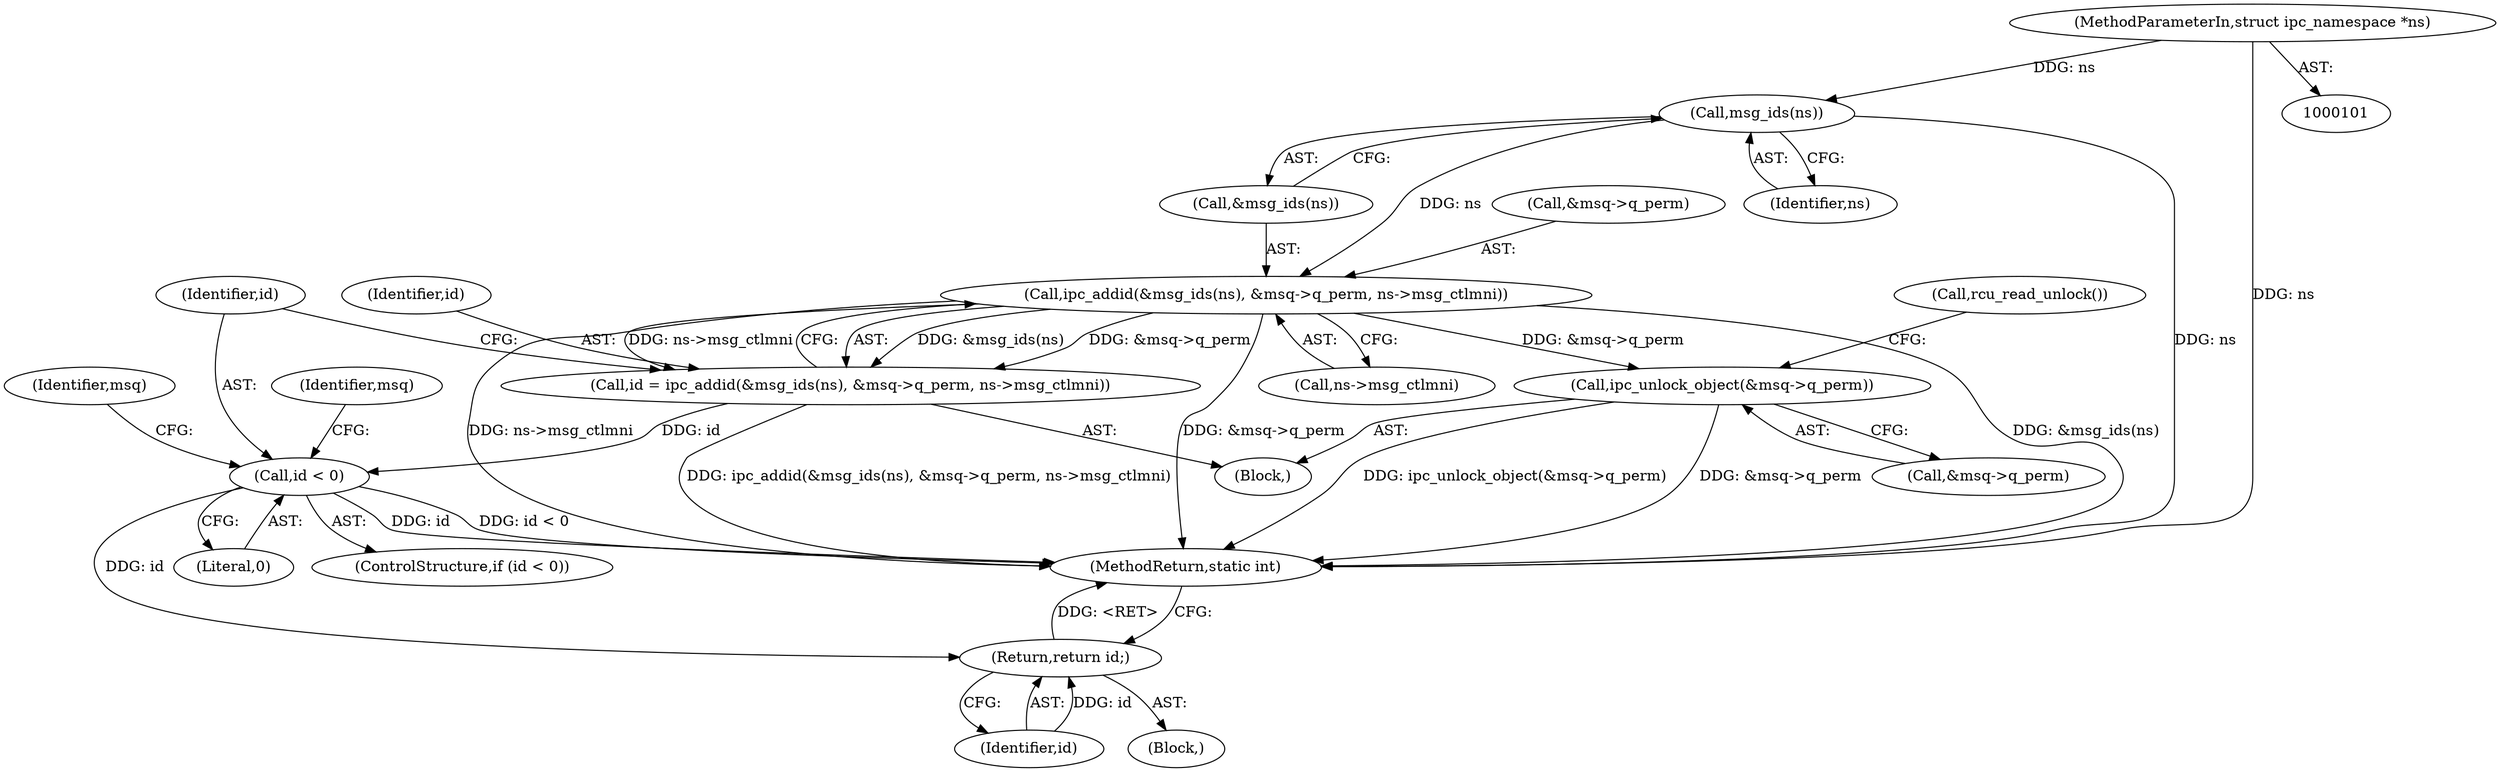 digraph "0_linux_b9a532277938798b53178d5a66af6e2915cb27cf@pointer" {
"1000171" [label="(Call,msg_ids(ns))"];
"1000102" [label="(MethodParameterIn,struct ipc_namespace *ns)"];
"1000169" [label="(Call,ipc_addid(&msg_ids(ns), &msq->q_perm, ns->msg_ctlmni))"];
"1000167" [label="(Call,id = ipc_addid(&msg_ids(ns), &msq->q_perm, ns->msg_ctlmni))"];
"1000181" [label="(Call,id < 0)"];
"1000188" [label="(Return,return id;)"];
"1000244" [label="(Call,ipc_unlock_object(&msq->q_perm))"];
"1000104" [label="(Block,)"];
"1000177" [label="(Call,ns->msg_ctlmni)"];
"1000172" [label="(Identifier,ns)"];
"1000167" [label="(Call,id = ipc_addid(&msg_ids(ns), &msq->q_perm, ns->msg_ctlmni))"];
"1000170" [label="(Call,&msg_ids(ns))"];
"1000102" [label="(MethodParameterIn,struct ipc_namespace *ns)"];
"1000181" [label="(Call,id < 0)"];
"1000192" [label="(Identifier,msq)"];
"1000189" [label="(Identifier,id)"];
"1000249" [label="(Call,rcu_read_unlock())"];
"1000171" [label="(Call,msg_ids(ns))"];
"1000169" [label="(Call,ipc_addid(&msg_ids(ns), &msq->q_perm, ns->msg_ctlmni))"];
"1000183" [label="(Literal,0)"];
"1000188" [label="(Return,return id;)"];
"1000168" [label="(Identifier,id)"];
"1000256" [label="(MethodReturn,static int)"];
"1000186" [label="(Identifier,msq)"];
"1000173" [label="(Call,&msq->q_perm)"];
"1000245" [label="(Call,&msq->q_perm)"];
"1000182" [label="(Identifier,id)"];
"1000180" [label="(ControlStructure,if (id < 0))"];
"1000244" [label="(Call,ipc_unlock_object(&msq->q_perm))"];
"1000184" [label="(Block,)"];
"1000171" -> "1000170"  [label="AST: "];
"1000171" -> "1000172"  [label="CFG: "];
"1000172" -> "1000171"  [label="AST: "];
"1000170" -> "1000171"  [label="CFG: "];
"1000171" -> "1000256"  [label="DDG: ns"];
"1000171" -> "1000169"  [label="DDG: ns"];
"1000102" -> "1000171"  [label="DDG: ns"];
"1000102" -> "1000101"  [label="AST: "];
"1000102" -> "1000256"  [label="DDG: ns"];
"1000169" -> "1000167"  [label="AST: "];
"1000169" -> "1000177"  [label="CFG: "];
"1000170" -> "1000169"  [label="AST: "];
"1000173" -> "1000169"  [label="AST: "];
"1000177" -> "1000169"  [label="AST: "];
"1000167" -> "1000169"  [label="CFG: "];
"1000169" -> "1000256"  [label="DDG: &msq->q_perm"];
"1000169" -> "1000256"  [label="DDG: ns->msg_ctlmni"];
"1000169" -> "1000256"  [label="DDG: &msg_ids(ns)"];
"1000169" -> "1000167"  [label="DDG: &msg_ids(ns)"];
"1000169" -> "1000167"  [label="DDG: &msq->q_perm"];
"1000169" -> "1000167"  [label="DDG: ns->msg_ctlmni"];
"1000169" -> "1000244"  [label="DDG: &msq->q_perm"];
"1000167" -> "1000104"  [label="AST: "];
"1000168" -> "1000167"  [label="AST: "];
"1000182" -> "1000167"  [label="CFG: "];
"1000167" -> "1000256"  [label="DDG: ipc_addid(&msg_ids(ns), &msq->q_perm, ns->msg_ctlmni)"];
"1000167" -> "1000181"  [label="DDG: id"];
"1000181" -> "1000180"  [label="AST: "];
"1000181" -> "1000183"  [label="CFG: "];
"1000182" -> "1000181"  [label="AST: "];
"1000183" -> "1000181"  [label="AST: "];
"1000186" -> "1000181"  [label="CFG: "];
"1000192" -> "1000181"  [label="CFG: "];
"1000181" -> "1000256"  [label="DDG: id < 0"];
"1000181" -> "1000256"  [label="DDG: id"];
"1000181" -> "1000188"  [label="DDG: id"];
"1000188" -> "1000184"  [label="AST: "];
"1000188" -> "1000189"  [label="CFG: "];
"1000189" -> "1000188"  [label="AST: "];
"1000256" -> "1000188"  [label="CFG: "];
"1000188" -> "1000256"  [label="DDG: <RET>"];
"1000189" -> "1000188"  [label="DDG: id"];
"1000244" -> "1000104"  [label="AST: "];
"1000244" -> "1000245"  [label="CFG: "];
"1000245" -> "1000244"  [label="AST: "];
"1000249" -> "1000244"  [label="CFG: "];
"1000244" -> "1000256"  [label="DDG: ipc_unlock_object(&msq->q_perm)"];
"1000244" -> "1000256"  [label="DDG: &msq->q_perm"];
}
